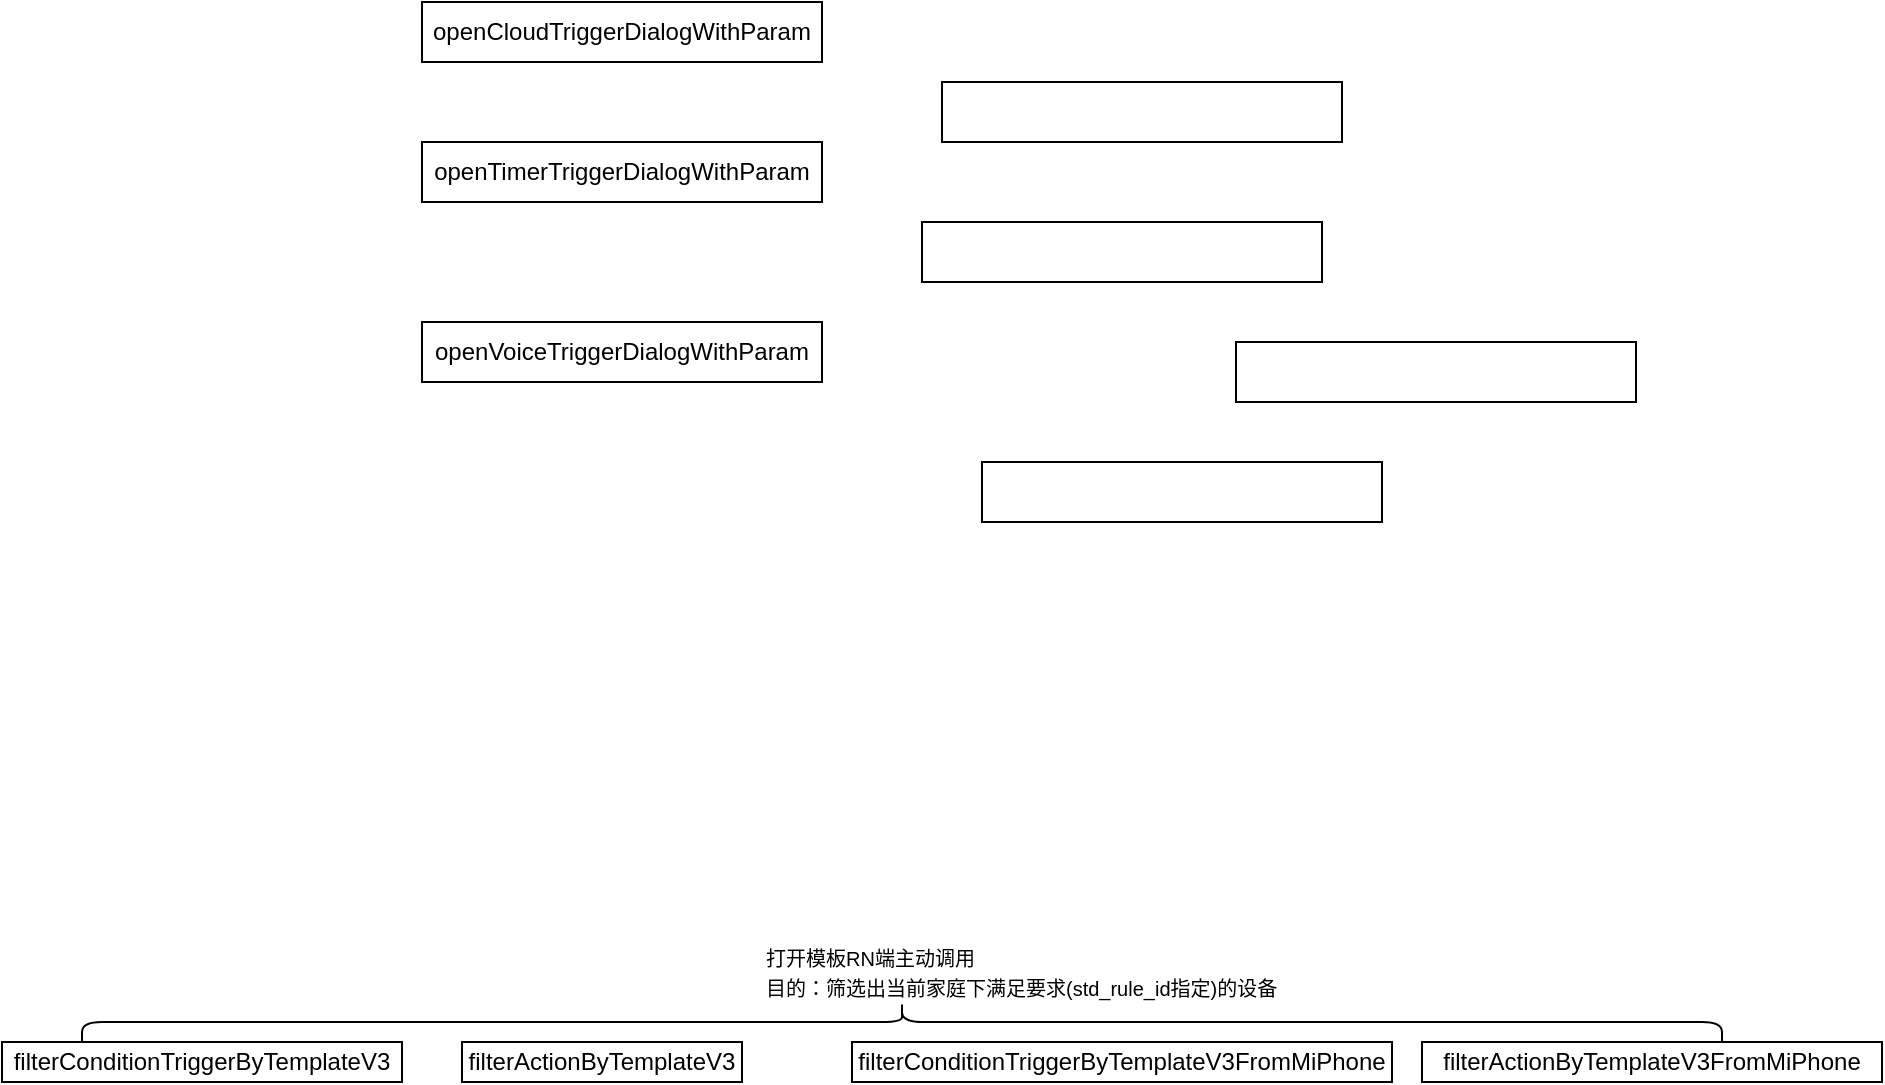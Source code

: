 <mxfile version="26.0.2">
  <diagram name="第 1 页" id="qcWDD4BdnjukdQCVl4ap">
    <mxGraphModel dx="989" dy="545" grid="1" gridSize="10" guides="1" tooltips="1" connect="0" arrows="1" fold="1" page="1" pageScale="1" pageWidth="827" pageHeight="1169" math="0" shadow="0">
      <root>
        <mxCell id="0" />
        <mxCell id="1" parent="0" />
        <mxCell id="LGKpaFDRPndn7I6KlxH4-8" value="openCloudTriggerDialogWithParam" style="rounded=0;whiteSpace=wrap;html=1;" vertex="1" parent="1">
          <mxGeometry x="220" y="370" width="200" height="30" as="geometry" />
        </mxCell>
        <mxCell id="LGKpaFDRPndn7I6KlxH4-9" value="" style="rounded=0;whiteSpace=wrap;html=1;" vertex="1" parent="1">
          <mxGeometry x="627" y="540" width="200" height="30" as="geometry" />
        </mxCell>
        <mxCell id="LGKpaFDRPndn7I6KlxH4-10" value="" style="rounded=0;whiteSpace=wrap;html=1;" vertex="1" parent="1">
          <mxGeometry x="480" y="410" width="200" height="30" as="geometry" />
        </mxCell>
        <mxCell id="LGKpaFDRPndn7I6KlxH4-11" value="" style="rounded=0;whiteSpace=wrap;html=1;" vertex="1" parent="1">
          <mxGeometry x="470" y="480" width="200" height="30" as="geometry" />
        </mxCell>
        <mxCell id="LGKpaFDRPndn7I6KlxH4-12" value="" style="rounded=0;whiteSpace=wrap;html=1;" vertex="1" parent="1">
          <mxGeometry x="500" y="600" width="200" height="30" as="geometry" />
        </mxCell>
        <mxCell id="LGKpaFDRPndn7I6KlxH4-13" value="openVoiceTriggerDialogWithParam" style="rounded=0;whiteSpace=wrap;html=1;" vertex="1" parent="1">
          <mxGeometry x="220" y="530" width="200" height="30" as="geometry" />
        </mxCell>
        <mxCell id="LGKpaFDRPndn7I6KlxH4-14" value="openTimerTriggerDialogWithParam" style="rounded=0;whiteSpace=wrap;html=1;" vertex="1" parent="1">
          <mxGeometry x="220" y="440" width="200" height="30" as="geometry" />
        </mxCell>
        <mxCell id="LGKpaFDRPndn7I6KlxH4-16" value="filterConditionTriggerByTemplateV3" style="rounded=0;whiteSpace=wrap;html=1;" vertex="1" parent="1">
          <mxGeometry x="10" y="890" width="200" height="20" as="geometry" />
        </mxCell>
        <mxCell id="LGKpaFDRPndn7I6KlxH4-17" value="filterActionByTemplateV3" style="rounded=0;whiteSpace=wrap;html=1;" vertex="1" parent="1">
          <mxGeometry x="240" y="890" width="140" height="20" as="geometry" />
        </mxCell>
        <mxCell id="LGKpaFDRPndn7I6KlxH4-18" value="filterConditionTriggerByTemplateV3FromMiPhone" style="rounded=0;whiteSpace=wrap;html=1;" vertex="1" parent="1">
          <mxGeometry x="435" y="890" width="270" height="20" as="geometry" />
        </mxCell>
        <mxCell id="LGKpaFDRPndn7I6KlxH4-19" value="filterActionByTemplateV3FromMiPhone" style="rounded=0;whiteSpace=wrap;html=1;" vertex="1" parent="1">
          <mxGeometry x="720" y="890" width="230" height="20" as="geometry" />
        </mxCell>
        <mxCell id="LGKpaFDRPndn7I6KlxH4-21" value="&lt;font style=&quot;font-size: 10px;&quot;&gt;打开模板RN端主动调用&lt;br&gt;目的：筛选出当前家庭下满足要求(std_rule_id指定)的设备&lt;br&gt;&lt;/font&gt;" style="text;html=1;align=left;verticalAlign=middle;whiteSpace=wrap;rounded=0;" vertex="1" parent="1">
          <mxGeometry x="390" y="830" width="280" height="50" as="geometry" />
        </mxCell>
        <mxCell id="LGKpaFDRPndn7I6KlxH4-22" value="" style="shape=curlyBracket;whiteSpace=wrap;html=1;rounded=1;labelPosition=left;verticalLabelPosition=middle;align=right;verticalAlign=middle;direction=south;" vertex="1" parent="1">
          <mxGeometry x="50" y="870" width="820" height="20" as="geometry" />
        </mxCell>
      </root>
    </mxGraphModel>
  </diagram>
</mxfile>
